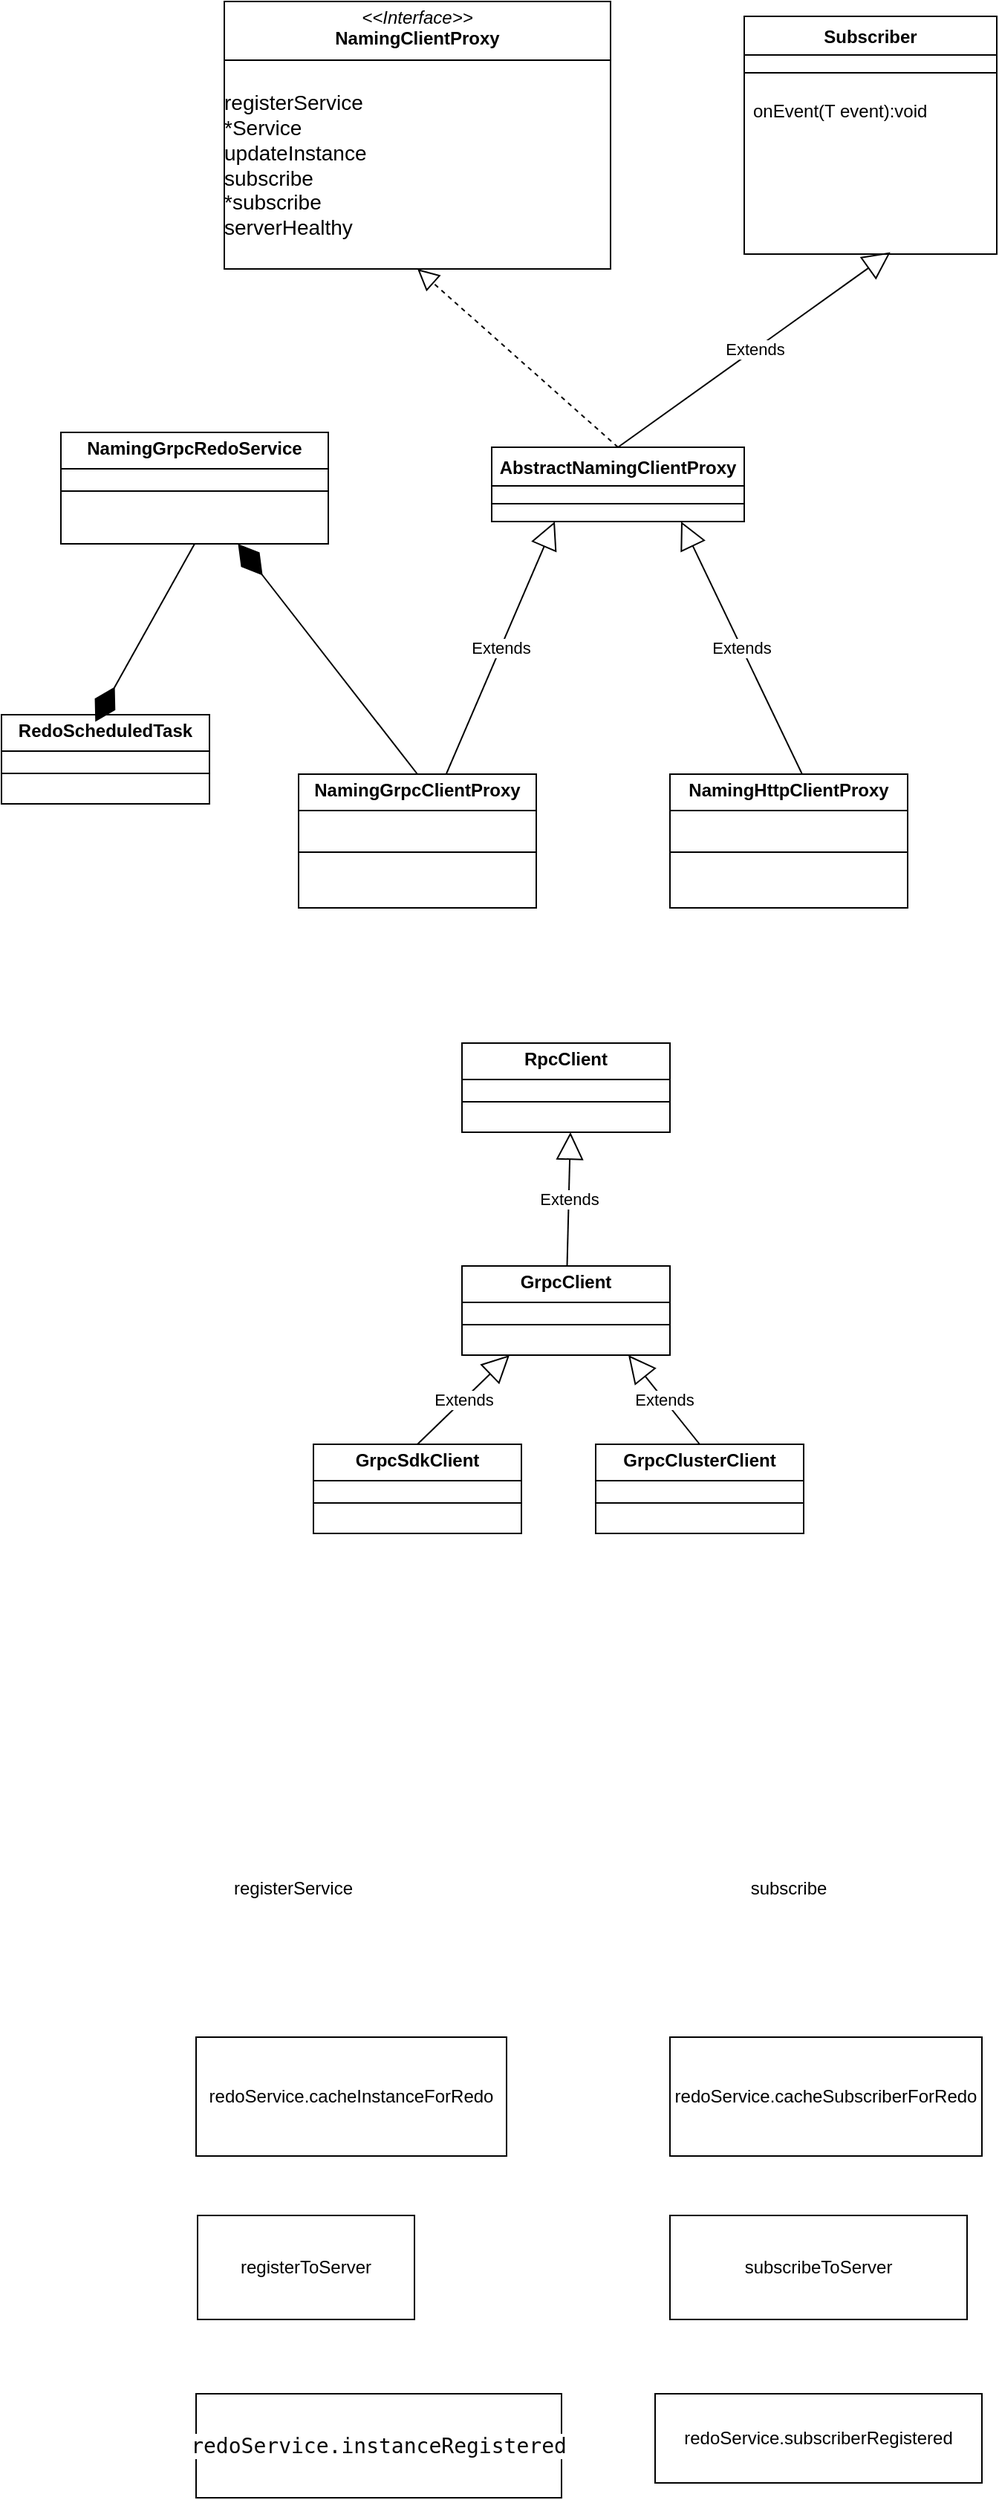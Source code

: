 <mxfile version="26.2.9">
  <diagram id="C5RBs43oDa-KdzZeNtuy" name="Page-1">
    <mxGraphModel dx="772" dy="815" grid="1" gridSize="10" guides="1" tooltips="1" connect="1" arrows="1" fold="1" page="1" pageScale="1" pageWidth="827" pageHeight="1169" math="0" shadow="0">
      <root>
        <mxCell id="WIyWlLk6GJQsqaUBKTNV-0" />
        <mxCell id="WIyWlLk6GJQsqaUBKTNV-1" parent="WIyWlLk6GJQsqaUBKTNV-0" />
        <mxCell id="M6_s3MVcLvhANFtXxjL7-4" value="&lt;p style=&quot;margin:0px;margin-top:4px;text-align:center;&quot;&gt;&lt;i&gt;&amp;lt;&amp;lt;Interface&amp;gt;&amp;gt;&lt;/i&gt;&lt;br&gt;&lt;b&gt;NamingClientProxy&lt;/b&gt;&lt;/p&gt;&lt;hr size=&quot;1&quot; style=&quot;border-style:solid;&quot;&gt;&lt;p style=&quot;margin:0px;margin-left:4px;&quot;&gt;&lt;br&gt;&lt;/p&gt;&lt;font style=&quot;font-size: 14px;&quot;&gt;registerService&lt;/font&gt;&lt;div&gt;&lt;font style=&quot;font-size: 14px;&quot;&gt;*Service&lt;/font&gt;&lt;/div&gt;&lt;div&gt;&lt;font style=&quot;font-size: 14px;&quot;&gt;updateInstance&lt;/font&gt;&lt;/div&gt;&lt;div&gt;&lt;div&gt;&lt;font style=&quot;font-size: 14px;&quot;&gt;subscribe&lt;/font&gt;&lt;/div&gt;&lt;div&gt;&lt;font style=&quot;font-size: 14px;&quot;&gt;*subscribe&lt;/font&gt;&lt;/div&gt;&lt;div&gt;&lt;font style=&quot;font-size: 14px;&quot;&gt;serverHealthy&lt;/font&gt;&lt;/div&gt;&lt;/div&gt;&lt;div&gt;&lt;font style=&quot;font-size: 14px;&quot;&gt;&lt;br&gt;&lt;/font&gt;&lt;/div&gt;&lt;div&gt;&lt;font style=&quot;font-size: 14px;&quot;&gt;&lt;br&gt;&lt;/font&gt;&lt;/div&gt;&lt;div&gt;&lt;br&gt;&lt;/div&gt;" style="verticalAlign=top;align=left;overflow=fill;html=1;whiteSpace=wrap;" parent="WIyWlLk6GJQsqaUBKTNV-1" vertex="1">
          <mxGeometry x="190" y="60" width="260" height="180" as="geometry" />
        </mxCell>
        <mxCell id="M6_s3MVcLvhANFtXxjL7-6" value="&lt;b&gt;Subscriber&lt;/b&gt;" style="swimlane;fontStyle=1;align=center;verticalAlign=top;childLayout=stackLayout;horizontal=1;startSize=26;horizontalStack=0;resizeParent=1;resizeParentMax=0;resizeLast=0;collapsible=1;marginBottom=0;whiteSpace=wrap;html=1;" parent="WIyWlLk6GJQsqaUBKTNV-1" vertex="1">
          <mxGeometry x="540" y="70" width="170" height="160" as="geometry" />
        </mxCell>
        <mxCell id="M6_s3MVcLvhANFtXxjL7-8" value="" style="line;strokeWidth=1;fillColor=none;align=left;verticalAlign=middle;spacingTop=-1;spacingLeft=3;spacingRight=3;rotatable=0;labelPosition=right;points=[];portConstraint=eastwest;strokeColor=inherit;" parent="M6_s3MVcLvhANFtXxjL7-6" vertex="1">
          <mxGeometry y="26" width="170" height="24" as="geometry" />
        </mxCell>
        <mxCell id="M6_s3MVcLvhANFtXxjL7-9" value="onEvent(T event):void" style="text;strokeColor=none;fillColor=none;align=left;verticalAlign=top;spacingLeft=4;spacingRight=4;overflow=hidden;rotatable=0;points=[[0,0.5],[1,0.5]];portConstraint=eastwest;whiteSpace=wrap;html=1;" parent="M6_s3MVcLvhANFtXxjL7-6" vertex="1">
          <mxGeometry y="50" width="170" height="110" as="geometry" />
        </mxCell>
        <mxCell id="M6_s3MVcLvhANFtXxjL7-10" value="&lt;b&gt;AbstractNamingClientProxy&lt;/b&gt;" style="swimlane;fontStyle=1;align=center;verticalAlign=top;childLayout=stackLayout;horizontal=1;startSize=26;horizontalStack=0;resizeParent=1;resizeParentMax=0;resizeLast=0;collapsible=1;marginBottom=0;whiteSpace=wrap;html=1;" parent="WIyWlLk6GJQsqaUBKTNV-1" vertex="1">
          <mxGeometry x="370" y="360" width="170" height="50" as="geometry" />
        </mxCell>
        <mxCell id="M6_s3MVcLvhANFtXxjL7-11" value="" style="line;strokeWidth=1;fillColor=none;align=left;verticalAlign=middle;spacingTop=-1;spacingLeft=3;spacingRight=3;rotatable=0;labelPosition=right;points=[];portConstraint=eastwest;strokeColor=inherit;" parent="M6_s3MVcLvhANFtXxjL7-10" vertex="1">
          <mxGeometry y="26" width="170" height="24" as="geometry" />
        </mxCell>
        <mxCell id="FPygsvrg6T4jdDTbAGiG-0" value="" style="endArrow=block;dashed=1;endFill=0;endSize=12;html=1;rounded=0;entryX=0.5;entryY=1;entryDx=0;entryDy=0;exitX=0.5;exitY=0;exitDx=0;exitDy=0;" parent="WIyWlLk6GJQsqaUBKTNV-1" source="M6_s3MVcLvhANFtXxjL7-10" target="M6_s3MVcLvhANFtXxjL7-4" edge="1">
          <mxGeometry width="160" relative="1" as="geometry">
            <mxPoint x="170" y="390" as="sourcePoint" />
            <mxPoint x="330" y="390" as="targetPoint" />
          </mxGeometry>
        </mxCell>
        <mxCell id="FPygsvrg6T4jdDTbAGiG-1" value="Extends" style="endArrow=block;endSize=16;endFill=0;html=1;rounded=0;entryX=0.579;entryY=0.989;entryDx=0;entryDy=0;entryPerimeter=0;exitX=0.5;exitY=0;exitDx=0;exitDy=0;" parent="WIyWlLk6GJQsqaUBKTNV-1" source="M6_s3MVcLvhANFtXxjL7-10" target="M6_s3MVcLvhANFtXxjL7-9" edge="1">
          <mxGeometry width="160" relative="1" as="geometry">
            <mxPoint x="170" y="390" as="sourcePoint" />
            <mxPoint x="330" y="390" as="targetPoint" />
          </mxGeometry>
        </mxCell>
        <mxCell id="FPygsvrg6T4jdDTbAGiG-4" value="Extends" style="endArrow=block;endSize=16;endFill=0;html=1;rounded=0;entryX=0.25;entryY=1;entryDx=0;entryDy=0;" parent="WIyWlLk6GJQsqaUBKTNV-1" source="FPygsvrg6T4jdDTbAGiG-8" target="M6_s3MVcLvhANFtXxjL7-10" edge="1">
          <mxGeometry width="160" relative="1" as="geometry">
            <mxPoint x="298.78" y="562.635" as="sourcePoint" />
            <mxPoint x="330" y="390" as="targetPoint" />
          </mxGeometry>
        </mxCell>
        <mxCell id="FPygsvrg6T4jdDTbAGiG-6" value="Extends" style="endArrow=block;endSize=16;endFill=0;html=1;rounded=0;entryX=0.75;entryY=1;entryDx=0;entryDy=0;exitX=0.555;exitY=-0.004;exitDx=0;exitDy=0;exitPerimeter=0;" parent="WIyWlLk6GJQsqaUBKTNV-1" source="FPygsvrg6T4jdDTbAGiG-10" target="M6_s3MVcLvhANFtXxjL7-10" edge="1">
          <mxGeometry width="160" relative="1" as="geometry">
            <mxPoint x="608.539" y="560" as="sourcePoint" />
            <mxPoint x="521" y="420" as="targetPoint" />
          </mxGeometry>
        </mxCell>
        <mxCell id="FPygsvrg6T4jdDTbAGiG-8" value="&lt;p style=&quot;margin:0px;margin-top:4px;text-align:center;&quot;&gt;&lt;b&gt;NamingGrpcClientProxy&lt;/b&gt;&lt;/p&gt;&lt;hr size=&quot;1&quot; style=&quot;border-style:solid;&quot;&gt;&lt;p style=&quot;margin:0px;margin-left:4px;&quot;&gt;&lt;br&gt;&lt;/p&gt;&lt;hr size=&quot;1&quot; style=&quot;border-style:solid;&quot;&gt;&lt;p style=&quot;margin:0px;margin-left:4px;&quot;&gt;&lt;br&gt;&lt;/p&gt;" style="verticalAlign=top;align=left;overflow=fill;html=1;whiteSpace=wrap;" parent="WIyWlLk6GJQsqaUBKTNV-1" vertex="1">
          <mxGeometry x="240" y="580" width="160" height="90" as="geometry" />
        </mxCell>
        <mxCell id="FPygsvrg6T4jdDTbAGiG-10" value="&lt;p style=&quot;margin:0px;margin-top:4px;text-align:center;&quot;&gt;&lt;b style=&quot;color: rgb(0, 0, 0);&quot;&gt;NamingHttpClientProxy&lt;/b&gt;&lt;/p&gt;&lt;hr size=&quot;1&quot; style=&quot;border-style:solid;&quot;&gt;&lt;p style=&quot;margin:0px;margin-left:4px;&quot;&gt;&lt;br&gt;&lt;/p&gt;&lt;hr size=&quot;1&quot; style=&quot;border-style:solid;&quot;&gt;&lt;p style=&quot;margin:0px;margin-left:4px;&quot;&gt;&lt;br&gt;&lt;/p&gt;" style="verticalAlign=top;align=left;overflow=fill;html=1;whiteSpace=wrap;" parent="WIyWlLk6GJQsqaUBKTNV-1" vertex="1">
          <mxGeometry x="490" y="580" width="160" height="90" as="geometry" />
        </mxCell>
        <mxCell id="FPygsvrg6T4jdDTbAGiG-11" value="&lt;p style=&quot;margin:0px;margin-top:4px;text-align:center;&quot;&gt;&lt;b&gt;RpcClient&lt;/b&gt;&lt;/p&gt;&lt;hr size=&quot;1&quot; style=&quot;border-style:solid;&quot;&gt;&lt;div style=&quot;height:2px;&quot;&gt;&lt;/div&gt;&lt;hr size=&quot;1&quot; style=&quot;border-style:solid;&quot;&gt;&lt;div style=&quot;height:2px;&quot;&gt;&lt;/div&gt;" style="verticalAlign=top;align=left;overflow=fill;html=1;whiteSpace=wrap;" parent="WIyWlLk6GJQsqaUBKTNV-1" vertex="1">
          <mxGeometry x="350" y="761" width="140" height="60" as="geometry" />
        </mxCell>
        <mxCell id="FPygsvrg6T4jdDTbAGiG-12" value="&lt;p style=&quot;margin:0px;margin-top:4px;text-align:center;&quot;&gt;&lt;b&gt;GrpcClient&lt;/b&gt;&lt;/p&gt;&lt;hr size=&quot;1&quot; style=&quot;border-style:solid;&quot;&gt;&lt;div style=&quot;height:2px;&quot;&gt;&lt;/div&gt;&lt;hr size=&quot;1&quot; style=&quot;border-style:solid;&quot;&gt;&lt;div style=&quot;height:2px;&quot;&gt;&lt;/div&gt;" style="verticalAlign=top;align=left;overflow=fill;html=1;whiteSpace=wrap;" parent="WIyWlLk6GJQsqaUBKTNV-1" vertex="1">
          <mxGeometry x="350" y="911" width="140" height="60" as="geometry" />
        </mxCell>
        <mxCell id="FPygsvrg6T4jdDTbAGiG-13" value="Extends" style="endArrow=block;endSize=16;endFill=0;html=1;rounded=0;entryX=0.579;entryY=0.989;entryDx=0;entryDy=0;entryPerimeter=0;" parent="WIyWlLk6GJQsqaUBKTNV-1" source="FPygsvrg6T4jdDTbAGiG-12" edge="1">
          <mxGeometry width="160" relative="1" as="geometry">
            <mxPoint x="240" y="952" as="sourcePoint" />
            <mxPoint x="423" y="821" as="targetPoint" />
          </mxGeometry>
        </mxCell>
        <mxCell id="FPygsvrg6T4jdDTbAGiG-14" value="&lt;p style=&quot;margin:0px;margin-top:4px;text-align:center;&quot;&gt;&lt;b&gt;GrpcSdkClient&lt;/b&gt;&lt;/p&gt;&lt;hr size=&quot;1&quot; style=&quot;border-style:solid;&quot;&gt;&lt;div style=&quot;height:2px;&quot;&gt;&lt;/div&gt;&lt;hr size=&quot;1&quot; style=&quot;border-style:solid;&quot;&gt;&lt;div style=&quot;height:2px;&quot;&gt;&lt;/div&gt;" style="verticalAlign=top;align=left;overflow=fill;html=1;whiteSpace=wrap;" parent="WIyWlLk6GJQsqaUBKTNV-1" vertex="1">
          <mxGeometry x="250" y="1031" width="140" height="60" as="geometry" />
        </mxCell>
        <mxCell id="FPygsvrg6T4jdDTbAGiG-15" value="&lt;p style=&quot;margin:0px;margin-top:4px;text-align:center;&quot;&gt;&lt;b&gt;GrpcClusterClient&lt;/b&gt;&lt;/p&gt;&lt;hr size=&quot;1&quot; style=&quot;border-style:solid;&quot;&gt;&lt;div style=&quot;height:2px;&quot;&gt;&lt;/div&gt;&lt;hr size=&quot;1&quot; style=&quot;border-style:solid;&quot;&gt;&lt;div style=&quot;height:2px;&quot;&gt;&lt;/div&gt;" style="verticalAlign=top;align=left;overflow=fill;html=1;whiteSpace=wrap;" parent="WIyWlLk6GJQsqaUBKTNV-1" vertex="1">
          <mxGeometry x="440" y="1031" width="140" height="60" as="geometry" />
        </mxCell>
        <mxCell id="FPygsvrg6T4jdDTbAGiG-17" value="Extends" style="endArrow=block;endSize=16;endFill=0;html=1;rounded=0;entryX=0.579;entryY=0.989;entryDx=0;entryDy=0;entryPerimeter=0;exitX=0.5;exitY=0;exitDx=0;exitDy=0;" parent="WIyWlLk6GJQsqaUBKTNV-1" source="FPygsvrg6T4jdDTbAGiG-14" edge="1">
          <mxGeometry width="160" relative="1" as="geometry">
            <mxPoint x="380" y="1061" as="sourcePoint" />
            <mxPoint x="382" y="971" as="targetPoint" />
          </mxGeometry>
        </mxCell>
        <mxCell id="FPygsvrg6T4jdDTbAGiG-18" value="Extends" style="endArrow=block;endSize=16;endFill=0;html=1;rounded=0;entryX=0.579;entryY=0.989;entryDx=0;entryDy=0;entryPerimeter=0;exitX=0.5;exitY=0;exitDx=0;exitDy=0;" parent="WIyWlLk6GJQsqaUBKTNV-1" source="FPygsvrg6T4jdDTbAGiG-15" edge="1">
          <mxGeometry width="160" relative="1" as="geometry">
            <mxPoint x="460" y="1061" as="sourcePoint" />
            <mxPoint x="462" y="971" as="targetPoint" />
          </mxGeometry>
        </mxCell>
        <mxCell id="s3M_dMVQo33PNLFWxlMD-0" value="&lt;p style=&quot;margin:0px;margin-top:4px;text-align:center;&quot;&gt;&lt;b&gt;NamingGrpcRedoService&lt;/b&gt;&lt;/p&gt;&lt;hr size=&quot;1&quot; style=&quot;border-style:solid;&quot;&gt;&lt;div style=&quot;height:2px;&quot;&gt;&lt;/div&gt;&lt;hr size=&quot;1&quot; style=&quot;border-style:solid;&quot;&gt;&lt;div style=&quot;height:2px;&quot;&gt;&lt;/div&gt;" style="verticalAlign=top;align=left;overflow=fill;html=1;whiteSpace=wrap;" vertex="1" parent="WIyWlLk6GJQsqaUBKTNV-1">
          <mxGeometry x="80" y="350" width="180" height="75" as="geometry" />
        </mxCell>
        <mxCell id="s3M_dMVQo33PNLFWxlMD-1" value="&lt;p style=&quot;margin:0px;margin-top:4px;text-align:center;&quot;&gt;&lt;b&gt;RedoScheduledTask&lt;/b&gt;&lt;/p&gt;&lt;hr size=&quot;1&quot; style=&quot;border-style:solid;&quot;&gt;&lt;div style=&quot;height:2px;&quot;&gt;&lt;/div&gt;&lt;hr size=&quot;1&quot; style=&quot;border-style:solid;&quot;&gt;&lt;div style=&quot;height:2px;&quot;&gt;&lt;/div&gt;" style="verticalAlign=top;align=left;overflow=fill;html=1;whiteSpace=wrap;" vertex="1" parent="WIyWlLk6GJQsqaUBKTNV-1">
          <mxGeometry x="40" y="540" width="140" height="60" as="geometry" />
        </mxCell>
        <mxCell id="s3M_dMVQo33PNLFWxlMD-2" value="" style="endArrow=diamondThin;endFill=1;endSize=24;html=1;rounded=0;entryX=0.451;entryY=0.08;entryDx=0;entryDy=0;entryPerimeter=0;exitX=0.5;exitY=1;exitDx=0;exitDy=0;" edge="1" parent="WIyWlLk6GJQsqaUBKTNV-1" source="s3M_dMVQo33PNLFWxlMD-0" target="s3M_dMVQo33PNLFWxlMD-1">
          <mxGeometry width="160" relative="1" as="geometry">
            <mxPoint x="130" y="470" as="sourcePoint" />
            <mxPoint x="290" y="470" as="targetPoint" />
          </mxGeometry>
        </mxCell>
        <mxCell id="s3M_dMVQo33PNLFWxlMD-3" value="" style="endArrow=diamondThin;endFill=1;endSize=24;html=1;rounded=0;exitX=0.5;exitY=0;exitDx=0;exitDy=0;" edge="1" parent="WIyWlLk6GJQsqaUBKTNV-1" source="FPygsvrg6T4jdDTbAGiG-8" target="s3M_dMVQo33PNLFWxlMD-0">
          <mxGeometry width="160" relative="1" as="geometry">
            <mxPoint x="140" y="445" as="sourcePoint" />
            <mxPoint x="113" y="555" as="targetPoint" />
          </mxGeometry>
        </mxCell>
        <mxCell id="s3M_dMVQo33PNLFWxlMD-5" value="redoService.cacheInstanceForRedo" style="rounded=0;whiteSpace=wrap;html=1;" vertex="1" parent="WIyWlLk6GJQsqaUBKTNV-1">
          <mxGeometry x="171" y="1430" width="209" height="80" as="geometry" />
        </mxCell>
        <mxCell id="s3M_dMVQo33PNLFWxlMD-6" value="registerToServer" style="rounded=0;whiteSpace=wrap;html=1;" vertex="1" parent="WIyWlLk6GJQsqaUBKTNV-1">
          <mxGeometry x="172" y="1550" width="146" height="70" as="geometry" />
        </mxCell>
        <mxCell id="s3M_dMVQo33PNLFWxlMD-7" value="registerService" style="text;html=1;align=center;verticalAlign=middle;whiteSpace=wrap;rounded=0;" vertex="1" parent="WIyWlLk6GJQsqaUBKTNV-1">
          <mxGeometry x="172" y="1300" width="129" height="60" as="geometry" />
        </mxCell>
        <mxCell id="s3M_dMVQo33PNLFWxlMD-8" value="&lt;div style=&quot;background-color: rgb(255, 255, 255); color: rgb(8, 8, 8);&quot;&gt;&lt;pre style=&quot;font-family: &amp;quot;JetBrains Mono&amp;quot;, monospace;&quot;&gt;&lt;font style=&quot;font-size: 14px;&quot;&gt;redoService.instanceRegistered&lt;/font&gt;&lt;/pre&gt;&lt;/div&gt;" style="rounded=0;whiteSpace=wrap;html=1;" vertex="1" parent="WIyWlLk6GJQsqaUBKTNV-1">
          <mxGeometry x="171" y="1670" width="246" height="70" as="geometry" />
        </mxCell>
        <mxCell id="s3M_dMVQo33PNLFWxlMD-9" value="subscribe" style="text;html=1;align=center;verticalAlign=middle;whiteSpace=wrap;rounded=0;" vertex="1" parent="WIyWlLk6GJQsqaUBKTNV-1">
          <mxGeometry x="540" y="1315" width="60" height="30" as="geometry" />
        </mxCell>
        <mxCell id="s3M_dMVQo33PNLFWxlMD-10" value="redoService.cacheSubscriberForRedo" style="rounded=0;whiteSpace=wrap;html=1;" vertex="1" parent="WIyWlLk6GJQsqaUBKTNV-1">
          <mxGeometry x="490" y="1430" width="210" height="80" as="geometry" />
        </mxCell>
        <mxCell id="s3M_dMVQo33PNLFWxlMD-11" value="subscribeToServer" style="rounded=0;whiteSpace=wrap;html=1;" vertex="1" parent="WIyWlLk6GJQsqaUBKTNV-1">
          <mxGeometry x="490" y="1550" width="200" height="70" as="geometry" />
        </mxCell>
        <mxCell id="s3M_dMVQo33PNLFWxlMD-13" value="redoService.subscriberRegistered" style="rounded=0;whiteSpace=wrap;html=1;" vertex="1" parent="WIyWlLk6GJQsqaUBKTNV-1">
          <mxGeometry x="480" y="1670" width="220" height="60" as="geometry" />
        </mxCell>
      </root>
    </mxGraphModel>
  </diagram>
</mxfile>
